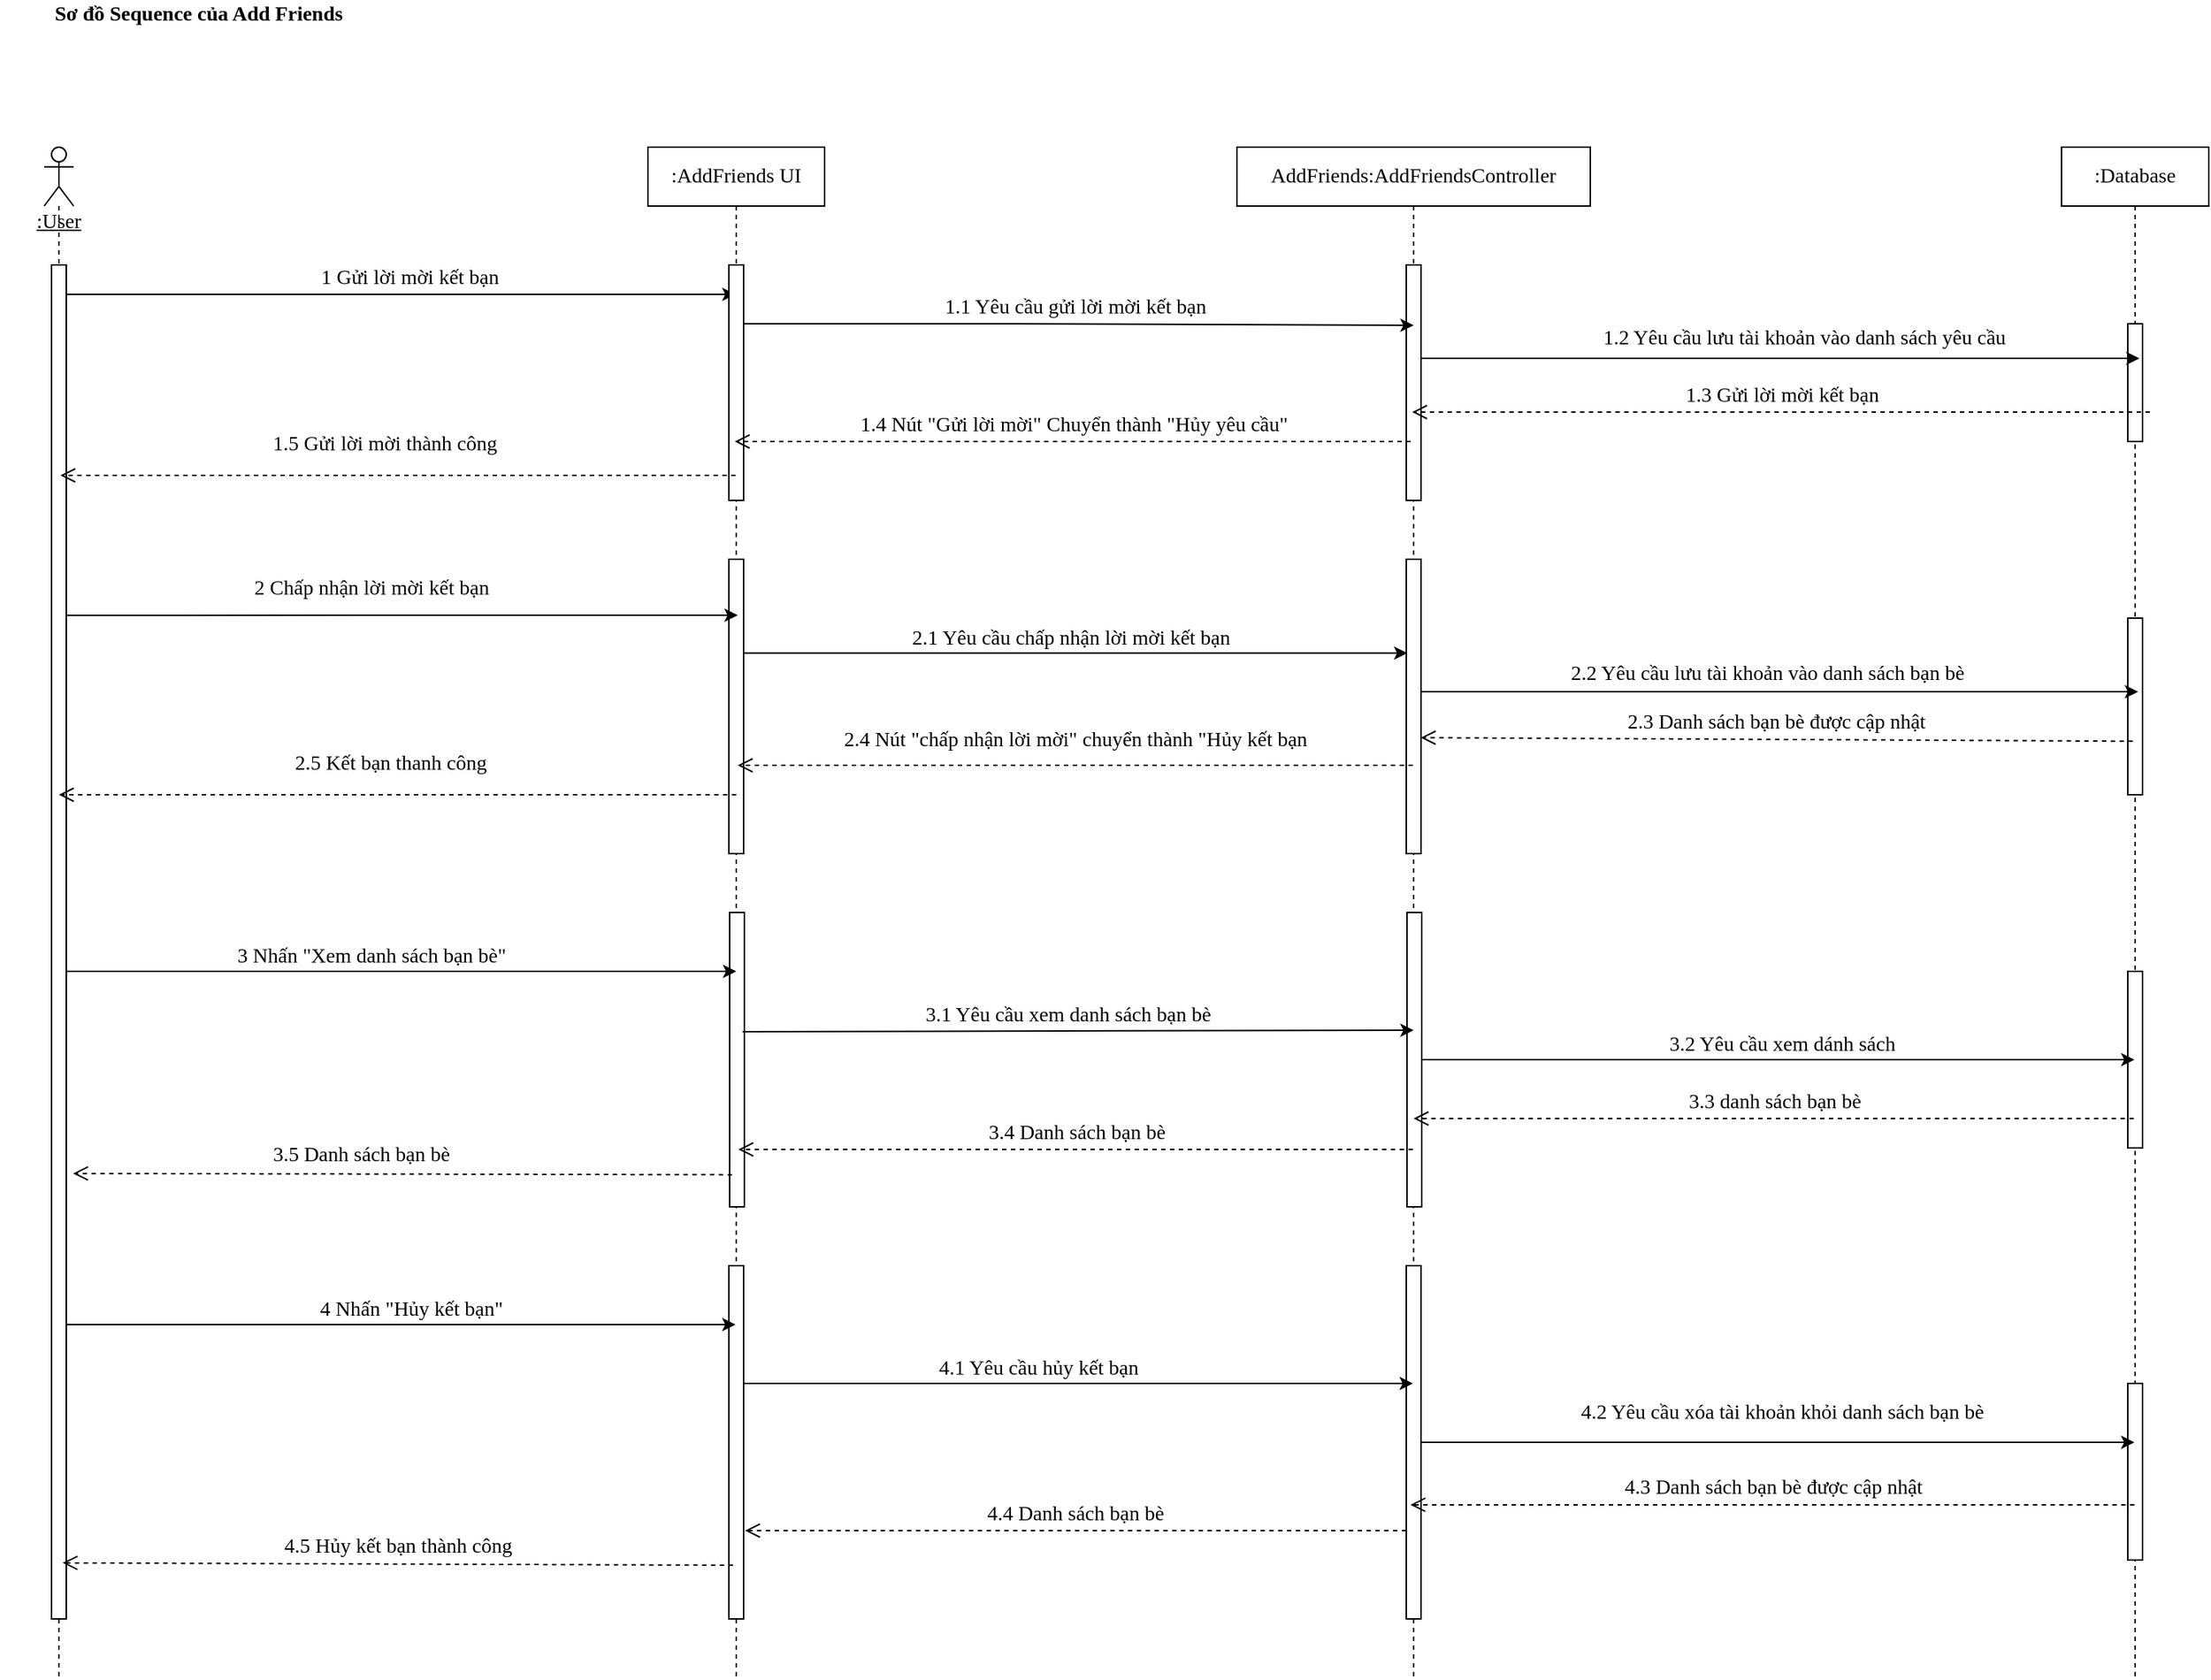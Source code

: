<mxfile version="13.10.2" type="google"><diagram id="K5Riewpism8qau_5MUru" name="Page-1"><mxGraphModel dx="1240" dy="689" grid="1" gridSize="10" guides="1" tooltips="1" connect="1" arrows="1" fold="1" page="1" pageScale="1" pageWidth="1169" pageHeight="826" math="0" shadow="0"><root><mxCell id="0"/><mxCell id="1" parent="0"/><mxCell id="1hCkbq41rkXNTDhcXRc1-38" style="edgeStyle=none;rounded=0;orthogonalLoop=1;jettySize=auto;html=1;fontSize=14;fontFamily=Verdana;" parent="1" source="1hCkbq41rkXNTDhcXRc1-9" target="1hCkbq41rkXNTDhcXRc1-11" edge="1"><mxGeometry relative="1" as="geometry"><mxPoint x="390" y="271" as="targetPoint"/><Array as="points"><mxPoint x="360" y="260"/></Array></mxGeometry></mxCell><mxCell id="1hCkbq41rkXNTDhcXRc1-39" value="1 Gửi lời mời kết bạn" style="edgeLabel;html=1;align=center;verticalAlign=middle;resizable=0;points=[];fontSize=14;fontFamily=Verdana;" parent="1hCkbq41rkXNTDhcXRc1-38" vertex="1" connectable="0"><mxGeometry x="0.132" y="1" relative="1" as="geometry"><mxPoint x="-22.5" y="-10" as="offset"/></mxGeometry></mxCell><mxCell id="1hCkbq41rkXNTDhcXRc1-9" value="&lt;u style=&quot;font-size: 14px;&quot;&gt;:User&lt;/u&gt;" style="shape=umlLifeline;participant=umlActor;perimeter=lifelinePerimeter;whiteSpace=wrap;html=1;container=1;collapsible=0;recursiveResize=0;verticalAlign=top;spacingTop=36;outlineConnect=0;size=40;fontSize=14;fontFamily=Verdana;" parent="1" vertex="1"><mxGeometry x="30" y="160" width="20" height="1040" as="geometry"/></mxCell><mxCell id="53YtGPZYVm705j-DTdNB-1" value="" style="html=1;points=[];perimeter=orthogonalPerimeter;fontSize=14;fontFamily=Verdana;" parent="1hCkbq41rkXNTDhcXRc1-9" vertex="1"><mxGeometry x="5" y="80" width="10" height="920" as="geometry"/></mxCell><mxCell id="1hCkbq41rkXNTDhcXRc1-10" value="AddFriends:AddFriendsController" style="shape=umlLifeline;perimeter=lifelinePerimeter;whiteSpace=wrap;html=1;container=1;collapsible=0;recursiveResize=0;outlineConnect=0;fontSize=14;fontFamily=Verdana;" parent="1" vertex="1"><mxGeometry x="840" y="160" width="240" height="1040" as="geometry"/></mxCell><mxCell id="1hCkbq41rkXNTDhcXRc1-17" value="" style="html=1;points=[];perimeter=orthogonalPerimeter;fontSize=14;fontFamily=Verdana;" parent="1hCkbq41rkXNTDhcXRc1-10" vertex="1"><mxGeometry x="115" y="80" width="10" height="160" as="geometry"/></mxCell><mxCell id="1hCkbq41rkXNTDhcXRc1-63" value="" style="html=1;points=[];perimeter=orthogonalPerimeter;fontSize=14;fontFamily=Verdana;" parent="1hCkbq41rkXNTDhcXRc1-10" vertex="1"><mxGeometry x="115" y="280" width="10" height="200" as="geometry"/></mxCell><mxCell id="1hCkbq41rkXNTDhcXRc1-82" value="" style="html=1;points=[];perimeter=orthogonalPerimeter;fontSize=14;fontFamily=Verdana;" parent="1hCkbq41rkXNTDhcXRc1-10" vertex="1"><mxGeometry x="115.5" y="520" width="10" height="200" as="geometry"/></mxCell><mxCell id="1hCkbq41rkXNTDhcXRc1-137" value="" style="html=1;points=[];perimeter=orthogonalPerimeter;fontSize=14;fontFamily=Verdana;" parent="1hCkbq41rkXNTDhcXRc1-10" vertex="1"><mxGeometry x="115" y="760" width="10" height="240" as="geometry"/></mxCell><mxCell id="1hCkbq41rkXNTDhcXRc1-46" style="edgeStyle=none;rounded=0;orthogonalLoop=1;jettySize=auto;html=1;fontSize=14;fontFamily=Verdana;" parent="1" source="1hCkbq41rkXNTDhcXRc1-11" edge="1"><mxGeometry relative="1" as="geometry"><Array as="points"><mxPoint x="690" y="280"/></Array><mxPoint x="960" y="281" as="targetPoint"/></mxGeometry></mxCell><mxCell id="1hCkbq41rkXNTDhcXRc1-47" value="1.1 Yêu cầu gửi lời mời kết bạn" style="edgeLabel;html=1;align=center;verticalAlign=middle;resizable=0;points=[];fontSize=14;fontFamily=Verdana;" parent="1hCkbq41rkXNTDhcXRc1-46" vertex="1" connectable="0"><mxGeometry x="0.1" y="-1" relative="1" as="geometry"><mxPoint x="-23.5" y="-12.04" as="offset"/></mxGeometry></mxCell><mxCell id="1hCkbq41rkXNTDhcXRc1-11" value=":AddFriends UI" style="shape=umlLifeline;perimeter=lifelinePerimeter;whiteSpace=wrap;html=1;container=1;collapsible=0;recursiveResize=0;outlineConnect=0;fontSize=14;fontFamily=Verdana;" parent="1" vertex="1"><mxGeometry x="440" y="160" width="120" height="1040" as="geometry"/></mxCell><mxCell id="1hCkbq41rkXNTDhcXRc1-19" value="" style="html=1;points=[];perimeter=orthogonalPerimeter;fontSize=14;fontFamily=Verdana;" parent="1hCkbq41rkXNTDhcXRc1-11" vertex="1"><mxGeometry x="55" y="80" width="10" height="160" as="geometry"/></mxCell><mxCell id="1hCkbq41rkXNTDhcXRc1-51" value="" style="html=1;points=[];perimeter=orthogonalPerimeter;fontSize=14;fontFamily=Verdana;" parent="1hCkbq41rkXNTDhcXRc1-11" vertex="1"><mxGeometry x="55" y="280" width="10" height="200" as="geometry"/></mxCell><mxCell id="1hCkbq41rkXNTDhcXRc1-81" value="" style="html=1;points=[];perimeter=orthogonalPerimeter;fontSize=14;fontFamily=Verdana;" parent="1hCkbq41rkXNTDhcXRc1-11" vertex="1"><mxGeometry x="55.5" y="520" width="10" height="200" as="geometry"/></mxCell><mxCell id="1hCkbq41rkXNTDhcXRc1-136" value="" style="html=1;points=[];perimeter=orthogonalPerimeter;fontSize=14;fontFamily=Verdana;" parent="1hCkbq41rkXNTDhcXRc1-11" vertex="1"><mxGeometry x="55" y="760" width="10" height="240" as="geometry"/></mxCell><mxCell id="1hCkbq41rkXNTDhcXRc1-16" value="&lt;b style=&quot;font-size: 14px&quot;&gt;Sơ đồ Sequence của Add Friends&lt;/b&gt;" style="text;html=1;strokeColor=none;fillColor=none;align=center;verticalAlign=middle;whiteSpace=wrap;rounded=0;fontSize=14;fontFamily=Verdana;" parent="1" vertex="1"><mxGeometry y="60" width="270" height="20" as="geometry"/></mxCell><mxCell id="1hCkbq41rkXNTDhcXRc1-52" style="edgeStyle=none;rounded=0;orthogonalLoop=1;jettySize=auto;html=1;entryX=0.6;entryY=0.19;entryDx=0;entryDy=0;entryPerimeter=0;fontSize=14;fontFamily=Verdana;" parent="1" target="1hCkbq41rkXNTDhcXRc1-51" edge="1"><mxGeometry relative="1" as="geometry"><mxPoint x="45" y="478.08" as="sourcePoint"/></mxGeometry></mxCell><mxCell id="1hCkbq41rkXNTDhcXRc1-53" value="2 Chấp nhận lời mời kết bạn" style="edgeLabel;html=1;align=center;verticalAlign=middle;resizable=0;points=[];fontSize=14;fontFamily=Verdana;" parent="1hCkbq41rkXNTDhcXRc1-52" vertex="1" connectable="0"><mxGeometry x="-0.114" y="-7" relative="1" as="geometry"><mxPoint x="5" y="-25.08" as="offset"/></mxGeometry></mxCell><mxCell id="1hCkbq41rkXNTDhcXRc1-60" value="1.5 Gửi lời mời thành công" style="html=1;verticalAlign=bottom;endArrow=open;dashed=1;endSize=8;fontSize=14;fontFamily=Verdana;" parent="1" source="1hCkbq41rkXNTDhcXRc1-11" edge="1"><mxGeometry x="0.041" y="-10" relative="1" as="geometry"><mxPoint x="520" y="390" as="sourcePoint"/><mxPoint x="41" y="383" as="targetPoint"/><Array as="points"><mxPoint x="260" y="383"/></Array><mxPoint as="offset"/></mxGeometry></mxCell><mxCell id="1hCkbq41rkXNTDhcXRc1-76" value="2.5 Kết bạn thanh công" style="html=1;verticalAlign=bottom;endArrow=open;dashed=1;endSize=8;fontSize=14;fontFamily=Verdana;" parent="1" edge="1"><mxGeometry x="0.027" y="-10" relative="1" as="geometry"><mxPoint x="500" y="600" as="sourcePoint"/><mxPoint x="40" y="600" as="targetPoint"/><mxPoint x="1" as="offset"/></mxGeometry></mxCell><mxCell id="1hCkbq41rkXNTDhcXRc1-84" style="edgeStyle=none;rounded=0;orthogonalLoop=1;jettySize=auto;html=1;fontSize=14;fontFamily=Verdana;" parent="1" edge="1"><mxGeometry relative="1" as="geometry"><Array as="points"><mxPoint x="340.5" y="720"/><mxPoint x="370.5" y="720"/></Array><mxPoint x="45.5" y="720" as="sourcePoint"/><mxPoint x="500" y="720" as="targetPoint"/></mxGeometry></mxCell><mxCell id="1hCkbq41rkXNTDhcXRc1-85" value="3 Nhấn &quot;Xem danh sách bạn bè&quot;" style="edgeLabel;html=1;align=center;verticalAlign=middle;resizable=0;points=[];fontSize=14;fontFamily=Verdana;" parent="1hCkbq41rkXNTDhcXRc1-84" vertex="1" connectable="0"><mxGeometry x="-0.091" y="3" relative="1" as="geometry"><mxPoint y="-7" as="offset"/></mxGeometry></mxCell><mxCell id="1hCkbq41rkXNTDhcXRc1-86" style="edgeStyle=none;rounded=0;orthogonalLoop=1;jettySize=auto;html=1;fontSize=14;fontFamily=Verdana;exitX=0.879;exitY=0.405;exitDx=0;exitDy=0;exitPerimeter=0;" parent="1" source="1hCkbq41rkXNTDhcXRc1-81" edge="1"><mxGeometry relative="1" as="geometry"><Array as="points"/><mxPoint x="960" y="760" as="targetPoint"/></mxGeometry></mxCell><mxCell id="1hCkbq41rkXNTDhcXRc1-88" value="3.1 Yêu cầu xem danh sách bạn bè" style="text;html=1;align=center;verticalAlign=middle;resizable=0;points=[];autosize=1;fontSize=14;fontFamily=Verdana;" parent="1" vertex="1"><mxGeometry x="595" y="740" width="260" height="20" as="geometry"/></mxCell><mxCell id="1hCkbq41rkXNTDhcXRc1-89" value="3.5 Danh sách bạn bè" style="html=1;verticalAlign=bottom;endArrow=open;dashed=1;endSize=8;fontSize=14;fontFamily=Verdana;entryX=1.467;entryY=0.671;entryDx=0;entryDy=0;entryPerimeter=0;exitX=0.164;exitY=0.891;exitDx=0;exitDy=0;exitPerimeter=0;" parent="1" source="1hCkbq41rkXNTDhcXRc1-81" target="53YtGPZYVm705j-DTdNB-1" edge="1"><mxGeometry x="0.128" y="-2" relative="1" as="geometry"><mxPoint x="500" y="802" as="sourcePoint"/><mxPoint x="40" y="802" as="targetPoint"/><Array as="points"/><mxPoint as="offset"/></mxGeometry></mxCell><mxCell id="1hCkbq41rkXNTDhcXRc1-140" style="edgeStyle=none;rounded=0;orthogonalLoop=1;jettySize=auto;html=1;fontSize=14;fontFamily=Verdana;" parent="1" edge="1"><mxGeometry relative="1" as="geometry"><Array as="points"><mxPoint x="140" y="960"/></Array><mxPoint x="45" y="960" as="sourcePoint"/><mxPoint x="499.5" y="960" as="targetPoint"/></mxGeometry></mxCell><mxCell id="1hCkbq41rkXNTDhcXRc1-141" value="4 Nhấn &quot;Hủy kết bạn&quot;" style="text;html=1;align=center;verticalAlign=middle;resizable=0;points=[];autosize=1;fontSize=14;fontFamily=Verdana;" parent="1" vertex="1"><mxGeometry x="194" y="940" width="170" height="20" as="geometry"/></mxCell><mxCell id="1hCkbq41rkXNTDhcXRc1-142" style="edgeStyle=none;rounded=0;orthogonalLoop=1;jettySize=auto;html=1;fontSize=14;fontFamily=Verdana;" parent="1" source="1hCkbq41rkXNTDhcXRc1-136" edge="1"><mxGeometry relative="1" as="geometry"><Array as="points"><mxPoint x="650" y="1000"/></Array><mxPoint x="959.5" y="1000" as="targetPoint"/></mxGeometry></mxCell><mxCell id="1hCkbq41rkXNTDhcXRc1-143" value="4.1 Yêu cầu hủy kết bạn" style="text;html=1;align=center;verticalAlign=middle;resizable=0;points=[];autosize=1;fontSize=14;fontFamily=Verdana;" parent="1" vertex="1"><mxGeometry x="610" y="980" width="190" height="20" as="geometry"/></mxCell><mxCell id="1hCkbq41rkXNTDhcXRc1-146" value="4.2 Yêu cầu xóa tài khoản khỏi danh sách bạn bè" style="text;html=1;align=center;verticalAlign=middle;resizable=0;points=[];autosize=1;fontSize=14;fontFamily=Verdana;" parent="1" vertex="1"><mxGeometry x="1030" y="1010" width="360" height="20" as="geometry"/></mxCell><mxCell id="1hCkbq41rkXNTDhcXRc1-147" value="4.5 Hủy kết bạn thành công" style="html=1;verticalAlign=bottom;endArrow=open;dashed=1;endSize=8;entryX=0.753;entryY=0.966;entryDx=0;entryDy=0;entryPerimeter=0;fontSize=14;fontFamily=Verdana;exitX=0.282;exitY=0.848;exitDx=0;exitDy=0;exitPerimeter=0;" parent="1" source="1hCkbq41rkXNTDhcXRc1-136" edge="1"><mxGeometry x="0.001" y="-1" relative="1" as="geometry"><mxPoint x="499.5" y="1100" as="sourcePoint"/><mxPoint x="42.53" y="1121.92" as="targetPoint"/><Array as="points"/><mxPoint as="offset"/></mxGeometry></mxCell><mxCell id="1hCkbq41rkXNTDhcXRc1-149" value="4.4 Danh sách bạn bè" style="html=1;verticalAlign=bottom;endArrow=open;dashed=1;endSize=8;fontSize=14;fontFamily=Verdana;" parent="1" edge="1"><mxGeometry x="0.002" relative="1" as="geometry"><mxPoint x="955" y="1100" as="sourcePoint"/><mxPoint x="506" y="1100" as="targetPoint"/><mxPoint as="offset"/></mxGeometry></mxCell><mxCell id="1hCkbq41rkXNTDhcXRc1-166" value="2.4 Nút &quot;chấp nhận lời mời&quot; chuyển thành &quot;Hủy kết bạn" style="html=1;verticalAlign=bottom;endArrow=open;dashed=1;endSize=8;fontSize=14;fontFamily=Verdana;" parent="1" source="1hCkbq41rkXNTDhcXRc1-10" edge="1"><mxGeometry x="0.001" y="-6" relative="1" as="geometry"><mxPoint x="879.5" y="556.96" as="sourcePoint"/><mxPoint x="501" y="580" as="targetPoint"/><mxPoint as="offset"/></mxGeometry></mxCell><mxCell id="OKjNuU2JUh0kd-8w7U44-1" value=":Database" style="shape=umlLifeline;perimeter=lifelinePerimeter;whiteSpace=wrap;html=1;container=1;collapsible=0;recursiveResize=0;outlineConnect=0;fontFamily=Verdana;fontSize=14;" parent="1" vertex="1"><mxGeometry x="1400" y="160" width="100" height="1040" as="geometry"/></mxCell><mxCell id="OKjNuU2JUh0kd-8w7U44-2" value="" style="html=1;points=[];perimeter=orthogonalPerimeter;fontFamily=Verdana;fontSize=14;" parent="OKjNuU2JUh0kd-8w7U44-1" vertex="1"><mxGeometry x="45" y="120" width="10" height="80" as="geometry"/></mxCell><mxCell id="OKjNuU2JUh0kd-8w7U44-6" value="" style="html=1;points=[];perimeter=orthogonalPerimeter;fontFamily=Verdana;fontSize=14;" parent="OKjNuU2JUh0kd-8w7U44-1" vertex="1"><mxGeometry x="45" y="320" width="10" height="120" as="geometry"/></mxCell><mxCell id="OKjNuU2JUh0kd-8w7U44-15" value="" style="html=1;points=[];perimeter=orthogonalPerimeter;fontFamily=Verdana;fontSize=14;" parent="OKjNuU2JUh0kd-8w7U44-1" vertex="1"><mxGeometry x="45" y="840" width="10" height="120" as="geometry"/></mxCell><mxCell id="OKjNuU2JUh0kd-8w7U44-5" value="1.2 Yêu cầu lưu tài khoản vào danh sách yêu cầu" style="text;html=1;align=center;verticalAlign=middle;resizable=0;points=[];autosize=1;fontFamily=Verdana;fontSize=14;" parent="OKjNuU2JUh0kd-8w7U44-1" vertex="1"><mxGeometry x="-355" y="120" width="360" height="20" as="geometry"/></mxCell><mxCell id="53YtGPZYVm705j-DTdNB-22" value="" style="html=1;points=[];perimeter=orthogonalPerimeter;fontSize=14;fontFamily=Verdana;" parent="OKjNuU2JUh0kd-8w7U44-1" vertex="1"><mxGeometry x="45" y="560" width="10" height="120" as="geometry"/></mxCell><mxCell id="OKjNuU2JUh0kd-8w7U44-4" style="edgeStyle=none;rounded=0;orthogonalLoop=1;jettySize=auto;html=1;entryX=0.529;entryY=0.138;entryDx=0;entryDy=0;entryPerimeter=0;fontFamily=Verdana;fontSize=14;" parent="1" source="1hCkbq41rkXNTDhcXRc1-17" target="OKjNuU2JUh0kd-8w7U44-1" edge="1"><mxGeometry relative="1" as="geometry"><Array as="points"/></mxGeometry></mxCell><mxCell id="OKjNuU2JUh0kd-8w7U44-14" style="edgeStyle=none;rounded=0;orthogonalLoop=1;jettySize=auto;html=1;fontFamily=Verdana;fontSize=14;" parent="1" source="1hCkbq41rkXNTDhcXRc1-137" edge="1"><mxGeometry relative="1" as="geometry"><mxPoint x="1449.5" y="1040" as="targetPoint"/></mxGeometry></mxCell><mxCell id="53YtGPZYVm705j-DTdNB-2" value="1.3 Gửi lời mời kết bạn" style="html=1;verticalAlign=bottom;endArrow=open;dashed=1;endSize=8;exitX=1.5;exitY=0.75;exitDx=0;exitDy=0;exitPerimeter=0;fontSize=14;fontFamily=Verdana;" parent="1" source="OKjNuU2JUh0kd-8w7U44-2" edge="1"><mxGeometry relative="1" as="geometry"><mxPoint x="1130" y="440" as="sourcePoint"/><mxPoint x="959" y="340" as="targetPoint"/></mxGeometry></mxCell><mxCell id="53YtGPZYVm705j-DTdNB-3" value="1.4 Nút &quot;Gửi lời mời&quot; Chuyển thành &quot;Hủy yêu cầu&quot;" style="html=1;verticalAlign=bottom;endArrow=open;dashed=1;endSize=8;fontSize=14;fontFamily=Verdana;" parent="1" edge="1"><mxGeometry relative="1" as="geometry"><mxPoint x="958" y="360" as="sourcePoint"/><mxPoint x="499" y="360" as="targetPoint"/></mxGeometry></mxCell><mxCell id="53YtGPZYVm705j-DTdNB-4" value="2.3 Danh sách bạn bè được cập nhật" style="html=1;verticalAlign=bottom;endArrow=open;dashed=1;endSize=8;exitX=0.341;exitY=0.697;exitDx=0;exitDy=0;exitPerimeter=0;entryX=0.988;entryY=0.606;entryDx=0;entryDy=0;entryPerimeter=0;fontSize=14;fontFamily=Verdana;" parent="1" source="OKjNuU2JUh0kd-8w7U44-6" target="1hCkbq41rkXNTDhcXRc1-63" edge="1"><mxGeometry relative="1" as="geometry"><mxPoint x="950" y="590" as="sourcePoint"/><mxPoint x="870" y="590" as="targetPoint"/><Array as="points"/></mxGeometry></mxCell><mxCell id="53YtGPZYVm705j-DTdNB-6" value="2.1 Yêu cầu chấp nhận lời mời kết bạn" style="edgeStyle=none;rounded=0;orthogonalLoop=1;jettySize=auto;html=1;entryX=0.071;entryY=0.319;entryDx=0;entryDy=0;entryPerimeter=0;fontSize=14;fontFamily=Verdana;" parent="1" source="1hCkbq41rkXNTDhcXRc1-51" target="1hCkbq41rkXNTDhcXRc1-63" edge="1"><mxGeometry x="-0.017" y="10" relative="1" as="geometry"><mxPoint as="offset"/></mxGeometry></mxCell><mxCell id="53YtGPZYVm705j-DTdNB-9" value="3.4 Danh sách bạn bè" style="html=1;verticalAlign=bottom;endArrow=open;dashed=1;endSize=8;entryX=0.593;entryY=0.805;entryDx=0;entryDy=0;entryPerimeter=0;fontSize=14;fontFamily=Verdana;" parent="1" source="1hCkbq41rkXNTDhcXRc1-10" target="1hCkbq41rkXNTDhcXRc1-81" edge="1"><mxGeometry relative="1" as="geometry"><mxPoint x="740" y="650" as="sourcePoint"/><mxPoint x="660" y="650" as="targetPoint"/></mxGeometry></mxCell><mxCell id="53YtGPZYVm705j-DTdNB-18" value="2.2 Yêu cầu lưu tài khoản vào danh sách bạn bè" style="edgeStyle=none;rounded=0;orthogonalLoop=1;jettySize=auto;html=1;fontSize=14;fontFamily=Verdana;" parent="1" source="1hCkbq41rkXNTDhcXRc1-63" edge="1"><mxGeometry x="-0.031" y="12" relative="1" as="geometry"><mxPoint x="-1" as="offset"/><mxPoint x="1452" y="530" as="targetPoint"/><Array as="points"/></mxGeometry></mxCell><mxCell id="53YtGPZYVm705j-DTdNB-19" value="4.3 Danh sách bạn bè được cập nhật" style="html=1;verticalAlign=bottom;endArrow=open;dashed=1;endSize=8;entryX=0.282;entryY=0.677;entryDx=0;entryDy=0;entryPerimeter=0;fontSize=14;fontFamily=Verdana;" parent="1" target="1hCkbq41rkXNTDhcXRc1-137" edge="1"><mxGeometry relative="1" as="geometry"><mxPoint x="1449.5" y="1082.48" as="sourcePoint"/><mxPoint x="1200" y="970" as="targetPoint"/></mxGeometry></mxCell><mxCell id="53YtGPZYVm705j-DTdNB-23" value="3.2 Yêu cầu xem dánh sách" style="edgeStyle=none;rounded=0;orthogonalLoop=1;jettySize=auto;html=1;fontSize=14;fontFamily=Verdana;" parent="1" source="1hCkbq41rkXNTDhcXRc1-82" target="OKjNuU2JUh0kd-8w7U44-1" edge="1"><mxGeometry x="0.01" y="10" relative="1" as="geometry"><mxPoint as="offset"/></mxGeometry></mxCell><mxCell id="53YtGPZYVm705j-DTdNB-24" value="3.3 danh sách bạn bè" style="html=1;verticalAlign=bottom;endArrow=open;dashed=1;endSize=8;fontSize=14;fontFamily=Verdana;" parent="1" target="1hCkbq41rkXNTDhcXRc1-10" edge="1"><mxGeometry relative="1" as="geometry"><mxPoint x="1449" y="820" as="sourcePoint"/><mxPoint x="920" y="910" as="targetPoint"/></mxGeometry></mxCell></root></mxGraphModel></diagram></mxfile>